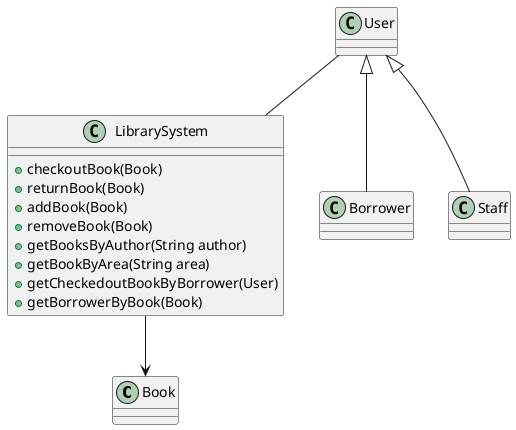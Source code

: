 @startuml init2

class Book{

}

class LibrarySystem{
    + checkoutBook(Book)
    + returnBook(Book)
    + addBook(Book)
    + removeBook(Book)
    + getBooksByAuthor(String author)
    + getBookByArea(String area)
    + getCheckedoutBookByBorrower(User)
    + getBorrowerByBook(Book)
}

LibrarySystem --> Book

class User{

}

together{
    class Staff{

    }

    class Borrower{

    }
}

User -- LibrarySystem
User <|-- Staff
User <|-- Borrower

@enduml